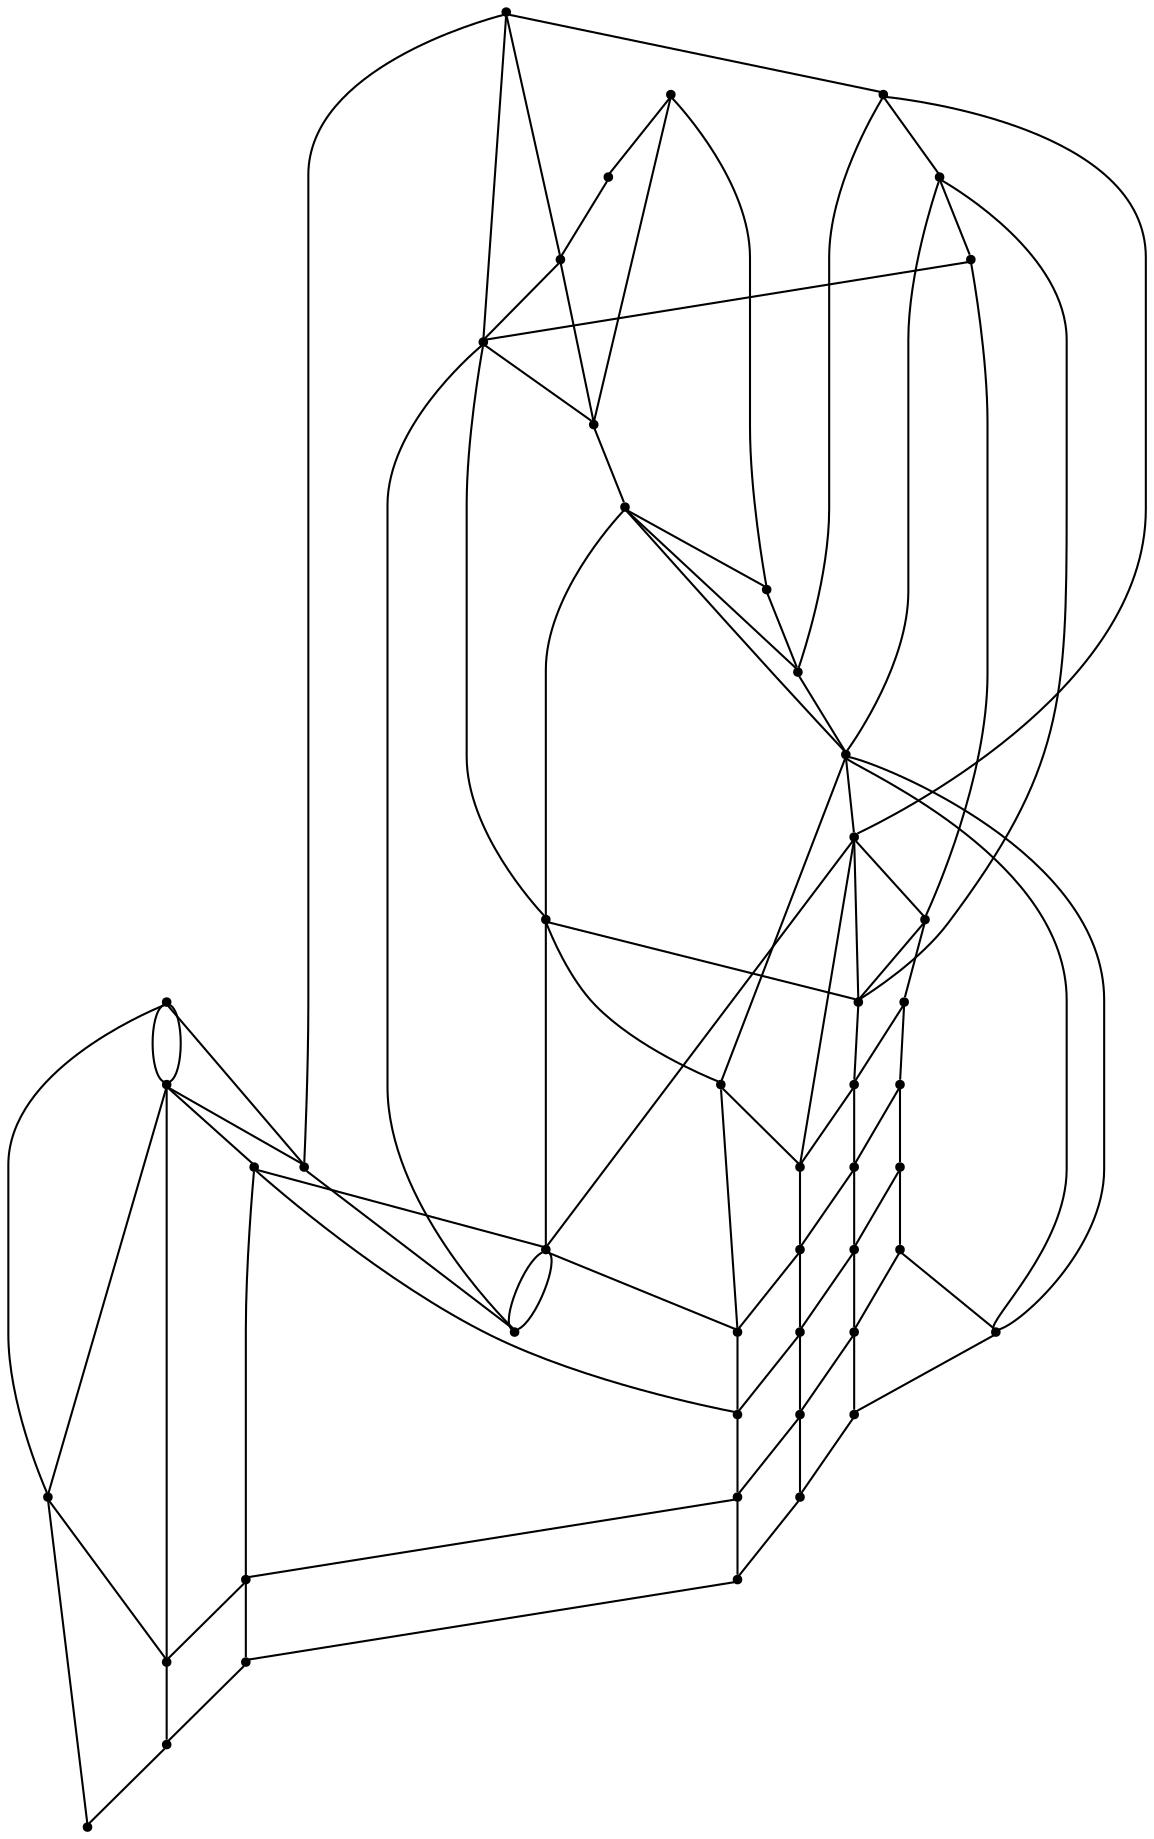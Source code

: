 graph {
  node [shape=point,comment="{\"directed\":false,\"doi\":\"10.1007/3-540-37623-2_1\",\"figure\":\"21\"}"]

  v0 [pos="1493.305246162857,721.1513272759049"]
  v1 [pos="1493.305246162857,385.15126624074867"]
  v2 [pos="1493.305246162857,1057.151388311061"]
  v3 [pos="1426.049070991109,452.6513171033789"]
  v4 [pos="1426.0490709911087,788.6513781385352"]
  v5 [pos="1426.049070991109,385.15126624074867"]
  v6 [pos="1358.7927368588898,519.651388311061"]
  v7 [pos="1358.7927368588898,855.6513221896419"]
  v8 [pos="1358.7927368588898,452.6513171033787"]
  v9 [pos="1358.7927368588898,385.15126624074855"]
  v10 [pos="1358.7927368588898,1057.151388311061"]
  v11 [pos="1291.7866065076219,586.9014493462174"]
  v12 [pos="1291.786606507622,385.15126624074855"]
  v13 [pos="1291.786606507622,452.6513171033789"]
  v14 [pos="1291.7866065076219,519.6513883110612"]
  v15 [pos="1224.2803547232998,654.1512560682227"]
  v16 [pos="1258.0334488233668,922.6513298190364"]
  v17 [pos="1224.2803547232998,385.15126624074867"]
  v18 [pos="1224.2803547232998,452.6513171033789"]
  v19 [pos="1224.2803547232998,519.651388311061"]
  v20 [pos="1224.2803547232998,586.9014493462174"]
  v21 [pos="1224.2803547232998,1124.4013221896419"]
  v22 [pos="1157.274097203655,721.1513272759049"]
  v23 [pos="1157.274097203655,452.6513171033789"]
  v24 [pos="1157.274097203655,385.15126624074867"]
  v25 [pos="1157.274097203655,519.651388311061"]
  v26 [pos="1157.274097203655,586.9014493462174"]
  v27 [pos="1157.274097203655,654.1512560682227"]
  v28 [pos="1157.274097203655,990.1513171033789"]
  v29 [pos="1090.0178266556245,385.15126624074867"]
  v30 [pos="1090.0178266556245,452.6513171033789"]
  v31 [pos="1090.0178266556245,519.6513883110612"]
  v32 [pos="1090.0178266556245,586.9014493462174"]
  v33 [pos="1090.0178266556245,654.1512560682227"]
  v34 [pos="1090.0178266556245,721.1513272759049"]
  v35 [pos="1090.0178266556245,855.6513221896419"]
  v36 [pos="1022.7616196917822,721.1513272759049"]
  v37 [pos="1022.7616196917822,1057.151388311061"]
  v38 [pos="686.7304548365335,721.1513272759049"]
  v39 [pos="619.7241973168889,721.1513272759049"]
  v40 [pos="754.2366589327146,721.1513272759049"]
  v41 [pos="821.242884660265,721.1513272759049"]
  v42 [pos="888.4991552082954,721.1513272759049"]
  v43 [pos="955.7553621721379,721.1513272759049"]
  v44 [pos="955.7553621721379,922.6513298190364"]
  v45 [pos="888.4991552082954,1124.4013221896419"]
  v46 [pos="821.242884660265,990.1513171033789"]
  v47 [pos="686.7304548365335,1023.6514798637955"]
  v48 [pos="619.7241973168889,1057.151388311061"]

  v0 -- v1 [id="-1",pos="1493.305246162857,721.1513272759049 1493.305246162857,385.15126624074867 1493.305246162857,385.15126624074867 1493.305246162857,385.15126624074867"]
  v0 -- v3 [id="-2",pos="1493.305246162857,721.1513272759049 1459.610522347647,721.272316757513 1459.610522347647,721.272316757513 1459.610522347647,721.272316757513 1459.610522347647,452.53477810191396 1459.610522347647,452.53477810191396 1459.610522347647,452.53477810191396 1426.049070991109,452.6513171033789 1426.049070991109,452.6513171033789 1426.049070991109,452.6513171033789"]
  v44 -- v29 [id="-3",pos="955.7553621721379,922.6513298190364 317.35866651070364,922.8304934339453 317.35866651070364,922.8304934339453 317.35866651070364,922.8304934339453 317.35866651070364,385.34727810191396 317.35866651070364,385.34727810191396 317.35866651070364,385.34727810191396 1090.0178266556245,385.15126624074867 1090.0178266556245,385.15126624074867 1090.0178266556245,385.15126624074867"]
  v2 -- v0 [id="-4",pos="1493.305246162857,1057.151388311061 1493.305246162857,721.1513272759049 1493.305246162857,721.1513272759049 1493.305246162857,721.1513272759049"]
  v2 -- v4 [id="-6",pos="1493.305246162857,1057.151388311061 1459.610522347647,1057.2014244235286 1459.610522347647,1057.2014244235286 1459.610522347647,1057.2014244235286 1459.610522347647,788.459816757513 1459.610522347647,788.459816757513 1459.610522347647,788.459816757513 1426.0490709911087,788.6513781385352 1426.0490709911087,788.6513781385352 1426.0490709911087,788.6513781385352"]
  v2 -- v21 [id="-7",pos="1493.305246162857,1057.151388311061 1493.2053554030415,1124.384855413112 1493.2053554030415,1124.384855413112 1493.2053554030415,1124.384855413112 1224.2803547232998,1124.4013221896419 1224.2803547232998,1124.4013221896419 1224.2803547232998,1124.4013221896419"]
  v44 -- v29 [id="-8",pos="955.7553621721379,922.6513298190364 1123.654307354354,922.8304934339453 1123.654307354354,922.8304934339453 1123.654307354354,922.8304934339453 1123.654307354354,385.34727810191396 1123.654307354354,385.34727810191396 1123.654307354354,385.34727810191396 1090.0178266556245,385.15126624074867 1090.0178266556245,385.15126624074867 1090.0178266556245,385.15126624074867"]
  v4 -- v6 [id="-9",pos="1426.0490709911087,788.6513781385352 1392.4208562368583,788.459816757513 1392.4208562368583,788.459816757513 1392.4208562368583,788.459816757513 1392.4208562368583,519.7182090914973 1392.4208562368583,519.7182090914973 1392.4208562368583,519.7182090914973 1358.7927368588898,519.651388311061 1358.7927368588898,519.651388311061 1358.7927368588898,519.651388311061"]
  v45 -- v48 [id="-10",pos="888.4991552082954,1124.4013221896419 619.7200484486024,1124.384855413112 619.7200484486024,1124.384855413112 619.7200484486024,1124.384855413112 619.7241973168889,1057.151388311061 619.7241973168889,1057.151388311061 619.7241973168889,1057.151388311061"]
  v48 -- v47 [id="-11",pos="619.7241973168889,1057.151388311061 653.3148179198085,1057.2014244235286 653.3148179198085,1057.2014244235286 653.3148179198085,1057.2014244235286 653.3148179198085,1023.6056399183203 653.3148179198085,1023.6056399183203 653.3148179198085,1023.6056399183203 686.7304548365335,1023.6514798637955 686.7304548365335,1023.6514798637955 686.7304548365335,1023.6514798637955"]
  v48 -- v37 [id="-12",pos="619.7241973168889,1057.151388311061 1022.7616196917822,1057.151388311061 1022.7616196917822,1057.151388311061 1022.7616196917822,1057.151388311061"]
  v46 -- v28 [id="-14",pos="821.242884660265,990.1513171033789 1022.8658659684961,990.0139244235286 1022.8658659684961,990.0139244235286 1022.8658659684961,990.0139244235286 1157.274097203655,990.1513171033789 1157.274097203655,990.1513171033789 1157.274097203655,990.1513171033789"]
  v44 -- v16 [id="-16",pos="955.7553621721379,922.6513298190364 1022.8658659684961,922.8304934339453 1022.8658659684961,922.8304934339453 1022.8658659684961,922.8304934339453 1258.0334488233668,922.6513298190364 1258.0334488233668,922.6513298190364 1258.0334488233668,922.6513298190364"]
  v3 -- v5 [id="-17",pos="1426.049070991109,452.6513171033789 1426.049070991109,385.15126624074867 1426.049070991109,385.15126624074867 1426.049070991109,385.15126624074867"]
  v4 -- v21 [id="-18",pos="1426.0490709911087,788.6513781385352 1426.0156892922525,1124.384855413112 1426.0156892922525,1124.384855413112 1426.0156892922525,1124.384855413112 1224.2803547232998,1124.4013221896419 1224.2803547232998,1124.4013221896419 1224.2803547232998,1124.4013221896419"]
  v4 -- v0 [id="-19",pos="1426.0490709911087,788.6513781385352 1426.0156892922525,721.272316757513 1426.0156892922525,721.272316757513 1426.0156892922525,721.272316757513 1493.305246162857,721.1513272759049 1493.305246162857,721.1513272759049 1493.305246162857,721.1513272759049"]
  v38 -- v40 [id="-20",pos="686.7304548365335,721.1513272759049 754.2366589327146,721.1513272759049 754.2366589327146,721.1513272759049 754.2366589327146,721.1513272759049"]
  v41 -- v42 [id="-21",pos="821.242884660265,721.1513272759049 888.4991552082954,721.1513272759049 888.4991552082954,721.1513272759049 888.4991552082954,721.1513272759049"]
  v42 -- v43 [id="-22",pos="888.4991552082954,721.1513272759049 955.7553621721379,721.1513272759049 955.7553621721379,721.1513272759049 955.7553621721379,721.1513272759049"]
  v43 -- v36 [id="-23",pos="955.7553621721379,721.1513272759049 1022.7616196917822,721.1513272759049 1022.7616196917822,721.1513272759049 1022.7616196917822,721.1513272759049"]
  v36 -- v34 [id="-24",pos="1022.7616196917822,721.1513272759049 1090.0178266556245,721.1513272759049 1090.0178266556245,721.1513272759049 1090.0178266556245,721.1513272759049"]
  v39 -- v48 [id="-25",pos="619.7241973168889,721.1513272759049 619.7241973168889,1057.151388311061 619.7241973168889,1057.151388311061 619.7241973168889,1057.151388311061"]
  v40 -- v41 [id="-27",pos="754.2366589327146,721.1513272759049 821.242884660265,721.1513272759049 821.242884660265,721.1513272759049 821.242884660265,721.1513272759049"]
  v4 -- v3 [id="-28",pos="1426.0490709911087,788.6513781385352 1426.049070991109,452.6513171033789 1426.049070991109,452.6513171033789 1426.049070991109,452.6513171033789"]
  v47 -- v46 [id="-31",pos="686.7304548365335,1023.6514798637955 821.2929254164551,1023.6056399183203 821.2929254164551,1023.6056399183203 821.2929254164551,1023.6056399183203 821.242884660265,990.1513171033789 821.242884660265,990.1513171033789 821.242884660265,990.1513171033789"]
  v37 -- v47 [id="-32",pos="1022.7616196917822,1057.151388311061 686.9096509752029,1057.2014244235286 686.9096509752029,1057.2014244235286 686.9096509752029,1057.2014244235286 686.7304548365335,1023.6514798637955 686.7304548365335,1023.6514798637955 686.7304548365335,1023.6514798637955"]
  v38 -- v47 [id="-33",pos="686.7304548365335,721.1513272759049 686.7304548365335,1023.6514798637955 686.7304548365335,1023.6514798637955 686.7304548365335,1023.6514798637955"]
  v46 -- v41 [id="-38",pos="821.242884660265,990.1513171033789 821.242884660265,721.1513272759049 821.242884660265,721.1513272759049 821.242884660265,721.1513272759049"]
  v46 -- v44 [id="-40",pos="821.242884660265,990.1513171033789 821.2929254164551,956.422208928737 821.2929254164551,956.422208928737 821.2929254164551,956.422208928737 955.6761998577073,956.422208928737 955.6761998577073,956.422208928737 955.6761998577073,956.422208928737 955.7553621721379,922.6513298190364 955.7553621721379,922.6513298190364 955.7553621721379,922.6513298190364"]
  v41 -- v44 [id="-42",pos="821.242884660265,721.1513272759049 821.2929254164551,922.8304934339453 821.2929254164551,922.8304934339453 821.2929254164551,922.8304934339453 955.7553621721379,922.6513298190364 955.7553621721379,922.6513298190364 955.7553621721379,922.6513298190364"]
  v45 -- v42 [id="-45",pos="888.4991552082954,1124.4013221896419 888.4991552082954,721.1513272759049 888.4991552082954,721.1513272759049 888.4991552082954,721.1513272759049"]
  v2 -- v4 [id="-46",pos="1493.305246162857,1057.151388311061 1426.0156892922525,1057.2014244235286 1426.0156892922525,1057.2014244235286 1426.0156892922525,1057.2014244235286 1426.0490709911087,788.6513781385352 1426.0490709911087,788.6513781385352 1426.0490709911087,788.6513781385352"]
  v45 -- v21 [id="-48",pos="888.4991552082954,1124.4013221896419 1224.2803547232998,1124.4013221896419 1224.2803547232998,1124.4013221896419 1224.2803547232998,1124.4013221896419"]
  v44 -- v35 [id="-49",pos="955.7553621721379,922.6513298190364 955.6761998577073,889.2390322523047 955.6761998577073,889.2390322523047 955.6761998577073,889.2390322523047 1090.0594742989595,889.2390322523047 1090.0594742989595,889.2390322523047 1090.0594742989595,889.2390322523047 1090.0178266556245,855.6513221896419 1090.0178266556245,855.6513221896419 1090.0178266556245,855.6513221896419"]
  v43 -- v22 [id="-51",pos="955.7553621721379,721.1513272759049 955.6761998577073,788.459816757513 955.6761998577073,788.459816757513 955.6761998577073,788.459816757513 1157.2491404097484,788.459816757513 1157.2491404097484,788.459816757513 1157.2491404097484,788.459816757513 1157.274097203655,721.1513272759049 1157.274097203655,721.1513272759049 1157.274097203655,721.1513272759049"]
  v44 -- v43 [id="-52",pos="955.7553621721379,922.6513298190364 955.7553621721379,721.1513272759049 955.7553621721379,721.1513272759049 955.7553621721379,721.1513272759049"]
  v37 -- v28 [id="-54",pos="1022.7616196917822,1057.151388311061 1022.8658659684961,1023.6056399183203 1022.8658659684961,1023.6056399183203 1022.8658659684961,1023.6056399183203 1157.2491404097484,1023.6056399183203 1157.2491404097484,1023.6056399183203 1157.2491404097484,1023.6056399183203 1157.274097203655,990.1513171033789 1157.274097203655,990.1513171033789 1157.274097203655,990.1513171033789"]
  v37 -- v10 [id="-55",pos="1022.7616196917822,1057.151388311061 1358.7927368588898,1057.151388311061 1358.7927368588898,1057.151388311061 1358.7927368588898,1057.151388311061"]
  v42 -- v35 [id="-60",pos="888.4991552082954,721.1513272759049 888.486660915295,855.6429934339453 888.486660915295,855.6429934339453 888.486660915295,855.6429934339453 1090.0178266556245,855.6513221896419 1090.0178266556245,855.6513221896419 1090.0178266556245,855.6513221896419"]
  v35 -- v7 [id="-62",pos="1090.0178266556245,855.6513221896419 1358.7927368588898,855.6513221896419 1358.7927368588898,855.6513221896419 1358.7927368588898,855.6513221896419"]
  v38 -- v39 [id="-70",pos="686.7304548365335,721.1513272759049 619.7241973168889,721.1513272759049 619.7241973168889,721.1513272759049 619.7241973168889,721.1513272759049"]
  v36 -- v37 [id="-71",pos="1022.7616196917822,721.1513272759049 1022.7616196917822,1057.151388311061 1022.7616196917822,1057.151388311061 1022.7616196917822,1057.151388311061"]
  v37 -- v45 [id="-72",pos="1022.7616196917822,1057.151388311061 1022.8658659684961,1124.384855413112 1022.8658659684961,1124.384855413112 1022.8658659684961,1124.384855413112 888.4991552082954,1124.4013221896419 888.4991552082954,1124.4013221896419 888.4991552082954,1124.4013221896419"]
  v34 -- v22 [id="-76",pos="1090.0178266556245,721.1513272759049 1157.274097203655,721.1513272759049 1157.274097203655,721.1513272759049 1157.274097203655,721.1513272759049"]
  v35 -- v34 [id="-79",pos="1090.0178266556245,855.6513221896419 1090.0178266556245,721.1513272759049 1090.0178266556245,721.1513272759049 1090.0178266556245,721.1513272759049"]
  v35 -- v22 [id="-81",pos="1090.0178266556245,855.6513221896419 1090.0594742989595,822.0515322523047 1090.0594742989595,822.0515322523047 1090.0594742989595,822.0515322523047 1190.8439734651427,822.0515322523047 1190.8439734651427,822.0515322523047 1190.8439734651427,822.0515322523047 1190.8439734651427,721.272316757513 1190.8439734651427,721.272316757513 1190.8439734651427,721.272316757513 1157.274097203655,721.1513272759049 1157.274097203655,721.1513272759049 1157.274097203655,721.1513272759049"]
  v35 -- v15 [id="-82",pos="1090.0178266556245,855.6513221896419 1224.4428759085881,855.6429934339453 1224.4428759085881,855.6429934339453 1224.4428759085881,855.6429934339453 1224.2803547232998,654.1512560682227 1224.2803547232998,654.1512560682227 1224.2803547232998,654.1512560682227"]
  v33 -- v27 [id="-83",pos="1090.0178266556245,654.1512560682227 1157.274097203655,654.1512560682227 1157.274097203655,654.1512560682227 1157.274097203655,654.1512560682227"]
  v27 -- v15 [id="-85",pos="1157.274097203655,654.1512560682227 1224.2803547232998,654.1512560682227 1224.2803547232998,654.1512560682227 1224.2803547232998,654.1512560682227"]
  v33 -- v32 [id="-87",pos="1090.0178266556245,654.1512560682227 1090.0178266556245,586.9014493462174 1090.0178266556245,586.9014493462174 1090.0178266556245,586.9014493462174"]
  v32 -- v26 [id="-89",pos="1090.0178266556245,586.9014493462174 1157.274097203655,586.9014493462174 1157.274097203655,586.9014493462174 1157.274097203655,586.9014493462174"]
  v26 -- v20 [id="-90",pos="1157.274097203655,586.9014493462174 1224.2803547232998,586.9014493462174 1224.2803547232998,586.9014493462174 1224.2803547232998,586.9014493462174"]
  v20 -- v11 [id="-91",pos="1224.2803547232998,586.9014493462174 1291.7866065076219,586.9014493462174 1291.7866065076219,586.9014493462174 1291.7866065076219,586.9014493462174"]
  v32 -- v31 [id="-96",pos="1090.0178266556245,586.9014493462174 1090.0178266556245,519.6513883110612 1090.0178266556245,519.6513883110612 1090.0178266556245,519.6513883110612"]
  v7 -- v11 [id="-97",pos="1358.7927368588898,855.6513221896419 1325.227247906395,855.6429934339453 1325.227247906395,855.6429934339453 1325.227247906395,855.6429934339453 1325.227247906395,586.9057090914973 1325.227247906395,586.9057090914973 1325.227247906395,586.9057090914973 1291.7866065076219,586.9014493462174 1291.7866065076219,586.9014493462174 1291.7866065076219,586.9014493462174"]
  v31 -- v25 [id="-98",pos="1090.0178266556245,519.6513883110612 1157.274097203655,519.651388311061 1157.274097203655,519.651388311061 1157.274097203655,519.651388311061"]
  v14 -- v6 [id="-99",pos="1291.7866065076219,519.6513883110612 1358.7927368588898,519.651388311061 1358.7927368588898,519.651388311061 1358.7927368588898,519.651388311061"]
  v25 -- v19 [id="-101",pos="1157.274097203655,519.651388311061 1224.2803547232998,519.651388311061 1224.2803547232998,519.651388311061 1224.2803547232998,519.651388311061"]
  v19 -- v14 [id="-102",pos="1224.2803547232998,519.651388311061 1291.7866065076219,519.6513883110612 1291.7866065076219,519.6513883110612 1291.7866065076219,519.6513883110612"]
  v31 -- v30 [id="-105",pos="1090.0178266556245,519.6513883110612 1090.0178266556245,452.6513171033789 1090.0178266556245,452.6513171033789 1090.0178266556245,452.6513171033789"]
  v7 -- v10 [id="-106",pos="1358.7927368588898,855.6513221896419 1392.4208562368583,855.6429934339453 1392.4208562368583,855.6429934339453 1392.4208562368583,855.6429934339453 1392.4208562368583,1023.6056399183203 1392.4208562368583,1023.6056399183203 1392.4208562368583,1023.6056399183203 1358.8219537934128,1023.6056399183203 1358.8219537934128,1023.6056399183203 1358.8219537934128,1023.6056399183203 1358.7927368588898,1057.151388311061 1358.7927368588898,1057.151388311061 1358.7927368588898,1057.151388311061"]
  v30 -- v23 [id="-107",pos="1090.0178266556245,452.6513171033789 1157.274097203655,452.6513171033789 1157.274097203655,452.6513171033789 1157.274097203655,452.6513171033789"]
  v8 -- v3 [id="-108",pos="1358.7927368588898,452.6513171033787 1426.049070991109,452.6513171033789 1426.049070991109,452.6513171033789 1426.049070991109,452.6513171033789"]
  v23 -- v18 [id="-110",pos="1157.274097203655,452.6513171033789 1224.2803547232998,452.6513171033789 1224.2803547232998,452.6513171033789 1224.2803547232998,452.6513171033789"]
  v18 -- v13 [id="-111",pos="1224.2803547232998,452.6513171033789 1291.786606507622,452.6513171033789 1291.786606507622,452.6513171033789 1291.786606507622,452.6513171033789"]
  v13 -- v8 [id="-112",pos="1291.786606507622,452.6513171033789 1358.7927368588898,452.6513171033787 1358.7927368588898,452.6513171033787 1358.7927368588898,452.6513171033787"]
  v30 -- v29 [id="-115",pos="1090.0178266556245,452.6513171033789 1090.0178266556245,385.15126624074867 1090.0178266556245,385.15126624074867 1090.0178266556245,385.15126624074867"]
  v29 -- v24 [id="-117",pos="1090.0178266556245,385.15126624074867 1157.274097203655,385.15126624074867 1157.274097203655,385.15126624074867 1157.274097203655,385.15126624074867"]
  v24 -- v17 [id="-118",pos="1157.274097203655,385.15126624074867 1224.2803547232998,385.15126624074867 1224.2803547232998,385.15126624074867 1224.2803547232998,385.15126624074867"]
  v17 -- v12 [id="-119",pos="1224.2803547232998,385.15126624074867 1291.786606507622,385.15126624074855 1291.786606507622,385.15126624074855 1291.786606507622,385.15126624074855"]
  v12 -- v9 [id="-120",pos="1291.786606507622,385.15126624074855 1358.7927368588898,385.15126624074855 1358.7927368588898,385.15126624074855 1358.7927368588898,385.15126624074855"]
  v9 -- v5 [id="-121",pos="1358.7927368588898,385.15126624074855 1426.049070991109,385.15126624074867 1426.049070991109,385.15126624074867 1426.049070991109,385.15126624074867"]
  v5 -- v1 [id="-122",pos="1426.049070991109,385.15126624074867 1493.305246162857,385.15126624074867 1493.305246162857,385.15126624074867 1493.305246162857,385.15126624074867"]
  v8 -- v9 [id="-123",pos="1358.7927368588898,452.6513171033787 1358.7927368588898,385.15126624074855 1358.7927368588898,385.15126624074855 1358.7927368588898,385.15126624074855"]
  v6 -- v8 [id="-124",pos="1358.7927368588898,519.651388311061 1358.7927368588898,452.6513171033787 1358.7927368588898,452.6513171033787 1358.7927368588898,452.6513171033787"]
  v6 -- v7 [id="-125",pos="1358.7927368588898,519.651388311061 1358.8219537934128,822.0515322523047 1358.8219537934128,822.0515322523047 1358.8219537934128,822.0515322523047 1358.7927368588898,855.6513221896419 1358.7927368588898,855.6513221896419 1358.7927368588898,855.6513221896419"]
  v28 -- v22 [id="-127",pos="1157.274097203655,990.1513171033789 1157.274097203655,721.1513272759049 1157.274097203655,721.1513272759049 1157.274097203655,721.1513272759049"]
  v28 -- v16 [id="-129",pos="1157.274097203655,990.1513171033789 1157.2491404097484,956.422208928737 1157.2491404097484,956.422208928737 1157.2491404097484,956.422208928737 1258.0377089639826,956.422208928737 1258.0377089639826,956.422208928737 1258.0377089639826,956.422208928737 1258.0334488233668,922.6513298190364 1258.0334488233668,922.6513298190364 1258.0334488233668,922.6513298190364"]
  v28 -- v7 [id="-130",pos="1157.274097203655,990.1513171033789 1358.8219537934128,990.0139244235286 1358.8219537934128,990.0139244235286 1358.8219537934128,990.0139244235286 1358.7927368588898,855.6513221896419 1358.7927368588898,855.6513221896419 1358.7927368588898,855.6513221896419"]
  v22 -- v27 [id="-131",pos="1157.274097203655,721.1513272759049 1157.274097203655,654.1512560682227 1157.274097203655,654.1512560682227 1157.274097203655,654.1512560682227"]
  v26 -- v25 [id="-132",pos="1157.274097203655,586.9014493462174 1157.274097203655,519.651388311061 1157.274097203655,519.651388311061 1157.274097203655,519.651388311061"]
  v25 -- v23 [id="-133",pos="1157.274097203655,519.651388311061 1157.274097203655,452.6513171033789 1157.274097203655,452.6513171033789 1157.274097203655,452.6513171033789"]
  v23 -- v24 [id="-134",pos="1157.274097203655,452.6513171033789 1157.274097203655,385.15126624074867 1157.274097203655,385.15126624074867 1157.274097203655,385.15126624074867"]
  v27 -- v26 [id="-135",pos="1157.274097203655,654.1512560682227 1157.274097203655,586.9014493462174 1157.274097203655,586.9014493462174 1157.274097203655,586.9014493462174"]
  v34 -- v33 [id="-136",pos="1090.0178266556245,721.1513272759049 1090.0178266556245,654.1512560682227 1090.0178266556245,654.1512560682227 1090.0178266556245,654.1512560682227"]
  v21 -- v10 [id="-141",pos="1224.2803547232998,1124.4013221896419 1224.4428759085881,1090.7931399183203 1224.4428759085881,1090.7931399183203 1224.4428759085881,1090.7931399183203 1358.8219537934128,1090.7931399183203 1358.8219537934128,1090.7931399183203 1358.8219537934128,1090.7931399183203 1358.7927368588898,1057.151388311061 1358.7927368588898,1057.151388311061 1358.7927368588898,1057.151388311061"]
  v15 -- v20 [id="-143",pos="1224.2803547232998,654.1512560682227 1224.2803547232998,586.9014493462174 1224.2803547232998,586.9014493462174 1224.2803547232998,586.9014493462174"]
  v20 -- v19 [id="-144",pos="1224.2803547232998,586.9014493462174 1224.2803547232998,519.651388311061 1224.2803547232998,519.651388311061 1224.2803547232998,519.651388311061"]
  v19 -- v18 [id="-145",pos="1224.2803547232998,519.651388311061 1224.2803547232998,452.6513171033789 1224.2803547232998,452.6513171033789 1224.2803547232998,452.6513171033789"]
  v18 -- v17 [id="-146",pos="1224.2803547232998,452.6513171033789 1224.2803547232998,385.15126624074867 1224.2803547232998,385.15126624074867 1224.2803547232998,385.15126624074867"]
  v16 -- v15 [id="-151",pos="1258.0334488233668,922.6513298190364 1258.0377089639826,654.0888857679297 1258.0377089639826,654.0888857679297 1258.0377089639826,654.0888857679297 1224.2803547232998,654.1512560682227 1224.2803547232998,654.1512560682227 1224.2803547232998,654.1512560682227"]
  v16 -- v11 [id="-152",pos="1258.0334488233668,922.6513298190364 1291.6324148510005,922.8304934339453 1291.6324148510005,922.8304934339453 1291.6324148510005,922.8304934339453 1291.7866065076219,586.9014493462174 1291.7866065076219,586.9014493462174 1291.7866065076219,586.9014493462174"]
  v11 -- v14 [id="-156",pos="1291.7866065076219,586.9014493462174 1291.7866065076219,519.6513883110612 1291.7866065076219,519.6513883110612 1291.7866065076219,519.6513883110612"]
  v14 -- v13 [id="-158",pos="1291.7866065076219,519.6513883110612 1291.786606507622,452.6513171033789 1291.786606507622,452.6513171033789 1291.786606507622,452.6513171033789"]
  v13 -- v12 [id="-159",pos="1291.786606507622,452.6513171033789 1291.786606507622,385.15126624074855 1291.786606507622,385.15126624074855 1291.786606507622,385.15126624074855"]
  v10 -- v7 [id="-161",pos="1358.7927368588898,1057.151388311061 1358.7927368588898,855.6513221896419 1358.7927368588898,855.6513221896419 1358.7927368588898,855.6513221896419"]
  v46 -- v40 [id="-35",pos="821.242884660265,990.1513171033789 754.1033864740428,990.0139244235286 754.1033864740428,990.0139244235286 754.1033864740428,990.0139244235286 754.2366589327146,721.1513272759049 754.2366589327146,721.1513272759049 754.2366589327146,721.1513272759049"]
}